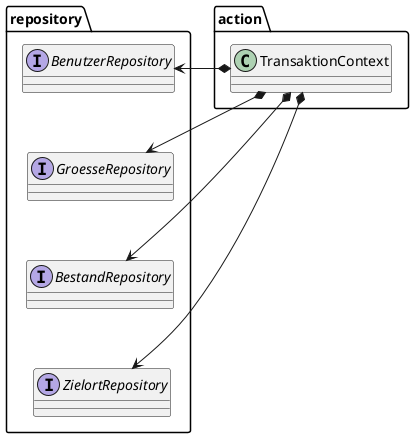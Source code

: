 @startuml
package action {
class TransaktionContext
}


package repository {
interface BenutzerRepository
interface GroesseRepository
interface BestandRepository
interface ZielortRepository
}

TransaktionContext *-> BenutzerRepository  
TransaktionContext *-> GroesseRepository  
TransaktionContext *-> BestandRepository  
TransaktionContext *-> ZielortRepository  

BenutzerRepository      --[hidden] GroesseRepository
GroesseRepository       --[hidden] BestandRepository
BestandRepository       --[hidden] ZielortRepository
@enduml
